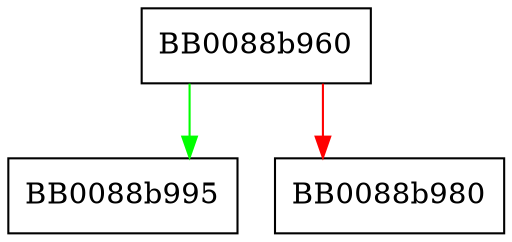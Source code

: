 digraph strdup {
  node [shape="box"];
  graph [splines=ortho];
  BB0088b960 -> BB0088b995 [color="green"];
  BB0088b960 -> BB0088b980 [color="red"];
}